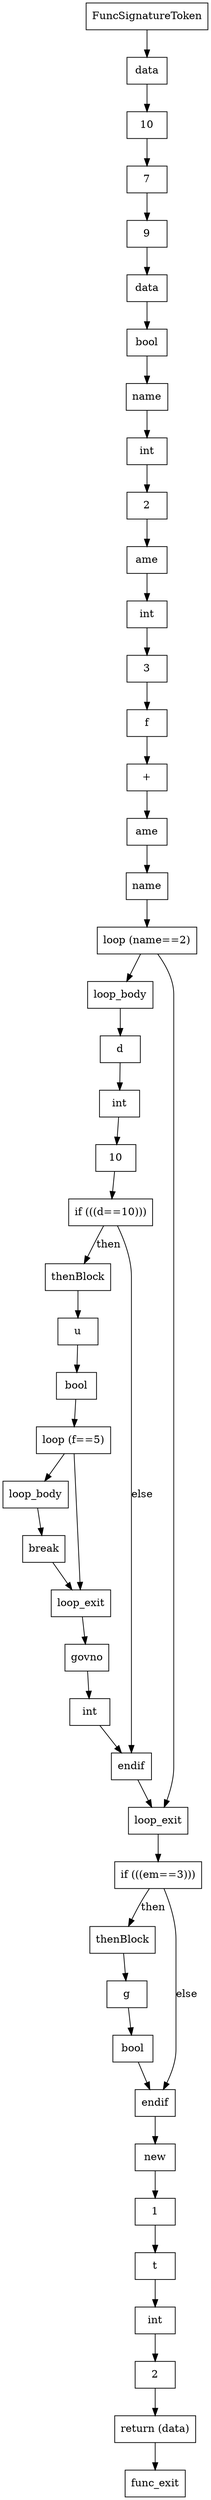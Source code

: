 digraph CFG_FuncSignatureToken {
    node [shape=box];
    Node0 [label="FuncSignatureToken"];
    Node0 -> Node2 [label=""];
    Node2 [label="data"];
    Node2 -> Node3 [label=""];
    Node3 [label="10"];
    Node3 -> Node4 [label=""];
    Node4 [label="7"];
    Node4 -> Node5 [label=""];
    Node5 [label="9"];
    Node5 -> Node6 [label=""];
    Node6 [label="data"];
    Node6 -> Node7 [label=""];
    Node7 [label="bool"];
    Node7 -> Node8 [label=""];
    Node8 [label="name"];
    Node8 -> Node9 [label=""];
    Node9 [label="int"];
    Node9 -> Node10 [label=""];
    Node10 [label="2"];
    Node10 -> Node11 [label=""];
    Node11 [label="ame"];
    Node11 -> Node12 [label=""];
    Node12 [label="int"];
    Node12 -> Node13 [label=""];
    Node13 [label="3"];
    Node13 -> Node14 [label=""];
    Node14 [label="f"];
    Node14 -> Node15 [label=""];
    Node15 [label="+"];
    Node15 -> Node16 [label=""];
    Node16 [label="ame"];
    Node16 -> Node17 [label=""];
    Node17 [label="name"];
    Node17 -> Node18 [label=""];
    Node18 [label="loop (name==2)"];
    Node18 -> Node20 [label=""];
    Node20 [label="loop_body"];
    Node20 -> Node21 [label=""];
    Node21 [label="d"];
    Node21 -> Node22 [label=""];
    Node22 [label="int"];
    Node22 -> Node23 [label=""];
    Node23 [label="10"];
    Node23 -> Node24 [label=""];
    Node24 [label="if (((d==10)))"];
    Node24 -> Node26 [label="then"];
    Node26 [label="thenBlock"];
    Node26 -> Node27 [label=""];
    Node27 [label="u"];
    Node27 -> Node28 [label=""];
    Node28 [label="bool"];
    Node28 -> Node29 [label=""];
    Node29 [label="loop (f==5)"];
    Node29 -> Node31 [label=""];
    Node31 [label="loop_body"];
    Node31 -> Node32 [label=""];
    Node32 [label="break"];
    Node32 -> Node30 [label=""];
    Node30 [label="loop_exit"];
    Node30 -> Node33 [label=""];
    Node33 [label="govno"];
    Node33 -> Node34 [label=""];
    Node34 [label="int"];
    Node34 -> Node25 [label=""];
    Node25 [label="endif"];
    Node25 -> Node19 [label=""];
    Node19 [label="loop_exit"];
    Node19 -> Node35 [label=""];
    Node35 [label="if (((em==3)))"];
    Node35 -> Node37 [label="then"];
    Node37 [label="thenBlock"];
    Node37 -> Node38 [label=""];
    Node38 [label="g"];
    Node38 -> Node39 [label=""];
    Node39 [label="bool"];
    Node39 -> Node36 [label=""];
    Node36 [label="endif"];
    Node36 -> Node40 [label=""];
    Node40 [label="new"];
    Node40 -> Node41 [label=""];
    Node41 [label="1"];
    Node41 -> Node42 [label=""];
    Node42 [label="t"];
    Node42 -> Node43 [label=""];
    Node43 [label="int"];
    Node43 -> Node44 [label=""];
    Node44 [label="2"];
    Node44 -> Node45 [label=""];
    Node45 [label="return (data)"];
    Node45 -> Node1 [label=""];
    Node1 [label="func_exit"];
    Node35 -> Node36 [label="else"];
    Node29 -> Node30 [label=""];
    Node24 -> Node25 [label="else"];
    Node18 -> Node19 [label=""];
}
